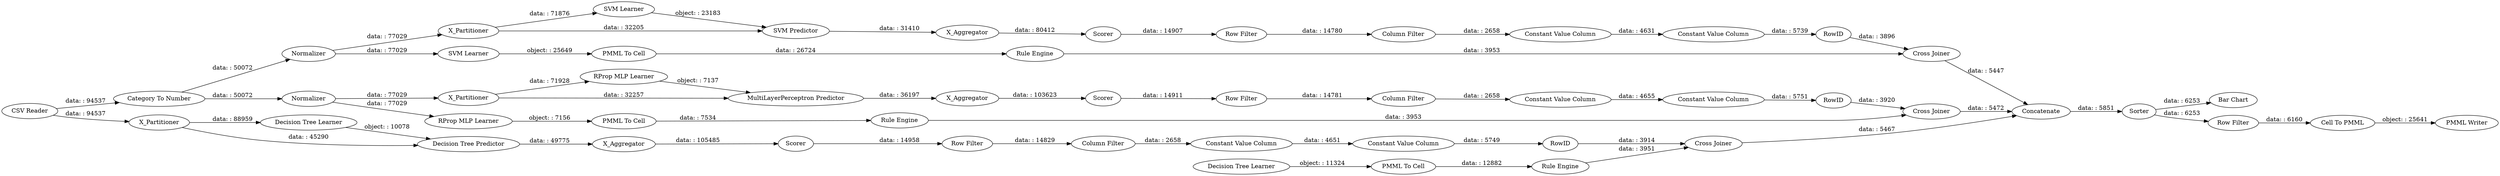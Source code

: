 digraph {
	"7613912423704639501_31" [label="Decision Tree Learner"]
	"4968472851597721612_9" [label="Row Filter"]
	"4968472851597721612_293" [label=RowID]
	"2682954016583810661_9" [label="Row Filter"]
	"4968472851597721612_292" [label="Constant Value Column"]
	"3504701372089886514_38" [label="Cross Joiner"]
	"-5380062758894698724_28" [label="PMML To Cell"]
	"7775396725132793957_31" [label="SVM Learner"]
	"7775396725132793957_2" [label=X_Partitioner]
	"-8601247221545251894_22" [label="PMML To Cell"]
	"3504701372089886514_7" [label=X_Aggregator]
	"7835984086356385659_64" [label="PMML Writer"]
	"8655025256742228704_35" [label="Rule Engine"]
	"3504701372089886514_31" [label="RProp MLP Learner"]
	"8655025256742228704_33" [label="SVM Learner"]
	"7835984086356385659_59" [label="Bar Chart"]
	"2682954016583810661_293" [label=RowID]
	"4483732158799588709_290" [label="Constant Value Column"]
	"3504701372089886514_2" [label=X_Partitioner]
	"7775396725132793957_41" [label=Scorer]
	"7835984086356385659_73" [label="Category To Number"]
	"7613912423704639501_38" [label="Cross Joiner"]
	"-5380062758894698724_33" [label="Decision Tree Learner"]
	"7835984086356385659_66" [label=Sorter]
	"4968472851597721612_290" [label="Constant Value Column"]
	"4483732158799588709_293" [label=RowID]
	"7775396725132793957_32" [label="SVM Predictor"]
	"7775396725132793957_40" [label=Normalizer]
	"-8601247221545251894_34" [label="Rule Engine"]
	"7835984086356385659_67" [label="CSV Reader"]
	"4968472851597721612_294" [label="Column Filter"]
	"2682954016583810661_292" [label="Constant Value Column"]
	"7613912423704639501_2" [label=X_Partitioner]
	"7613912423704639501_39" [label=Scorer]
	"4483732158799588709_9" [label="Row Filter"]
	"7775396725132793957_39" [label="Cross Joiner"]
	"3504701372089886514_32" [label="MultiLayerPerceptron Predictor"]
	"-8601247221545251894_35" [label="RProp MLP Learner"]
	"-5380062758894698724_34" [label="Rule Engine"]
	"4483732158799588709_294" [label="Column Filter"]
	"3504701372089886514_39" [label=Normalizer]
	"4483732158799588709_292" [label="Constant Value Column"]
	"3504701372089886514_40" [label=Scorer]
	"8655025256742228704_34" [label="PMML To Cell"]
	"7775396725132793957_7" [label=X_Aggregator]
	"7835984086356385659_65" [label=Concatenate]
	"7613912423704639501_32" [label="Decision Tree Predictor"]
	"7613912423704639501_7" [label=X_Aggregator]
	"2682954016583810661_294" [label="Column Filter"]
	"7835984086356385659_68" [label="Cell To PMML"]
	"2682954016583810661_290" [label="Constant Value Column"]
	"7835984086356385659_71" [label="Row Filter"]
	"7775396725132793957_41" -> "4483732158799588709_9" [label="data: : 14907"]
	"7835984086356385659_67" -> "7613912423704639501_2" [label="data: : 94537"]
	"3504701372089886514_31" -> "3504701372089886514_32" [label="object: : 7137"]
	"7835984086356385659_66" -> "7835984086356385659_59" [label="data: : 6253"]
	"8655025256742228704_35" -> "7775396725132793957_39" [label="data: : 3953"]
	"3504701372089886514_7" -> "3504701372089886514_40" [label="data: : 103623"]
	"7835984086356385659_73" -> "3504701372089886514_39" [label="data: : 50072"]
	"2682954016583810661_294" -> "2682954016583810661_290" [label="data: : 2658"]
	"7613912423704639501_2" -> "7613912423704639501_32" [label="data: : 45290"]
	"7775396725132793957_7" -> "7775396725132793957_41" [label="data: : 80412"]
	"2682954016583810661_292" -> "2682954016583810661_293" [label="data: : 5751"]
	"-8601247221545251894_22" -> "-8601247221545251894_34" [label="data: : 7534"]
	"7835984086356385659_67" -> "7835984086356385659_73" [label="data: : 94537"]
	"2682954016583810661_290" -> "2682954016583810661_292" [label="data: : 4655"]
	"7613912423704639501_38" -> "7835984086356385659_65" [label="data: : 5467"]
	"3504701372089886514_39" -> "3504701372089886514_2" [label="data: : 77029"]
	"7613912423704639501_32" -> "7613912423704639501_7" [label="data: : 49775"]
	"-5380062758894698724_28" -> "-5380062758894698724_34" [label="data: : 12882"]
	"-5380062758894698724_34" -> "7613912423704639501_38" [label="data: : 3951"]
	"7835984086356385659_65" -> "7835984086356385659_66" [label="data: : 5851"]
	"4483732158799588709_9" -> "4483732158799588709_294" [label="data: : 14780"]
	"7835984086356385659_71" -> "7835984086356385659_68" [label="data: : 6160"]
	"7775396725132793957_39" -> "7835984086356385659_65" [label="data: : 5447"]
	"4483732158799588709_290" -> "4483732158799588709_292" [label="data: : 4631"]
	"7775396725132793957_31" -> "7775396725132793957_32" [label="object: : 23183"]
	"-8601247221545251894_35" -> "-8601247221545251894_22" [label="object: : 7156"]
	"4968472851597721612_290" -> "4968472851597721612_292" [label="data: : 4651"]
	"7613912423704639501_2" -> "7613912423704639501_31" [label="data: : 88959"]
	"7835984086356385659_73" -> "7775396725132793957_40" [label="data: : 50072"]
	"3504701372089886514_39" -> "-8601247221545251894_35" [label="data: : 77029"]
	"7775396725132793957_32" -> "7775396725132793957_7" [label="data: : 31410"]
	"7835984086356385659_68" -> "7835984086356385659_64" [label="object: : 25641"]
	"-5380062758894698724_33" -> "-5380062758894698724_28" [label="object: : 11324"]
	"8655025256742228704_33" -> "8655025256742228704_34" [label="object: : 25649"]
	"3504701372089886514_32" -> "3504701372089886514_7" [label="data: : 36197"]
	"4483732158799588709_292" -> "4483732158799588709_293" [label="data: : 5739"]
	"4483732158799588709_294" -> "4483732158799588709_290" [label="data: : 2658"]
	"7775396725132793957_2" -> "7775396725132793957_31" [label="data: : 71876"]
	"2682954016583810661_9" -> "2682954016583810661_294" [label="data: : 14781"]
	"4483732158799588709_293" -> "7775396725132793957_39" [label="data: : 3896"]
	"3504701372089886514_40" -> "2682954016583810661_9" [label="data: : 14911"]
	"4968472851597721612_9" -> "4968472851597721612_294" [label="data: : 14829"]
	"7775396725132793957_40" -> "7775396725132793957_2" [label="data: : 77029"]
	"4968472851597721612_292" -> "4968472851597721612_293" [label="data: : 5749"]
	"7613912423704639501_39" -> "4968472851597721612_9" [label="data: : 14958"]
	"4968472851597721612_294" -> "4968472851597721612_290" [label="data: : 2658"]
	"7613912423704639501_7" -> "7613912423704639501_39" [label="data: : 105485"]
	"-8601247221545251894_34" -> "3504701372089886514_38" [label="data: : 3953"]
	"7613912423704639501_31" -> "7613912423704639501_32" [label="object: : 10078"]
	"2682954016583810661_293" -> "3504701372089886514_38" [label="data: : 3920"]
	"3504701372089886514_2" -> "3504701372089886514_32" [label="data: : 32257"]
	"8655025256742228704_34" -> "8655025256742228704_35" [label="data: : 26724"]
	"4968472851597721612_293" -> "7613912423704639501_38" [label="data: : 3914"]
	"7835984086356385659_66" -> "7835984086356385659_71" [label="data: : 6253"]
	"3504701372089886514_38" -> "7835984086356385659_65" [label="data: : 5472"]
	"7775396725132793957_2" -> "7775396725132793957_32" [label="data: : 32205"]
	"7775396725132793957_40" -> "8655025256742228704_33" [label="data: : 77029"]
	"3504701372089886514_2" -> "3504701372089886514_31" [label="data: : 71928"]
	rankdir=LR
}
